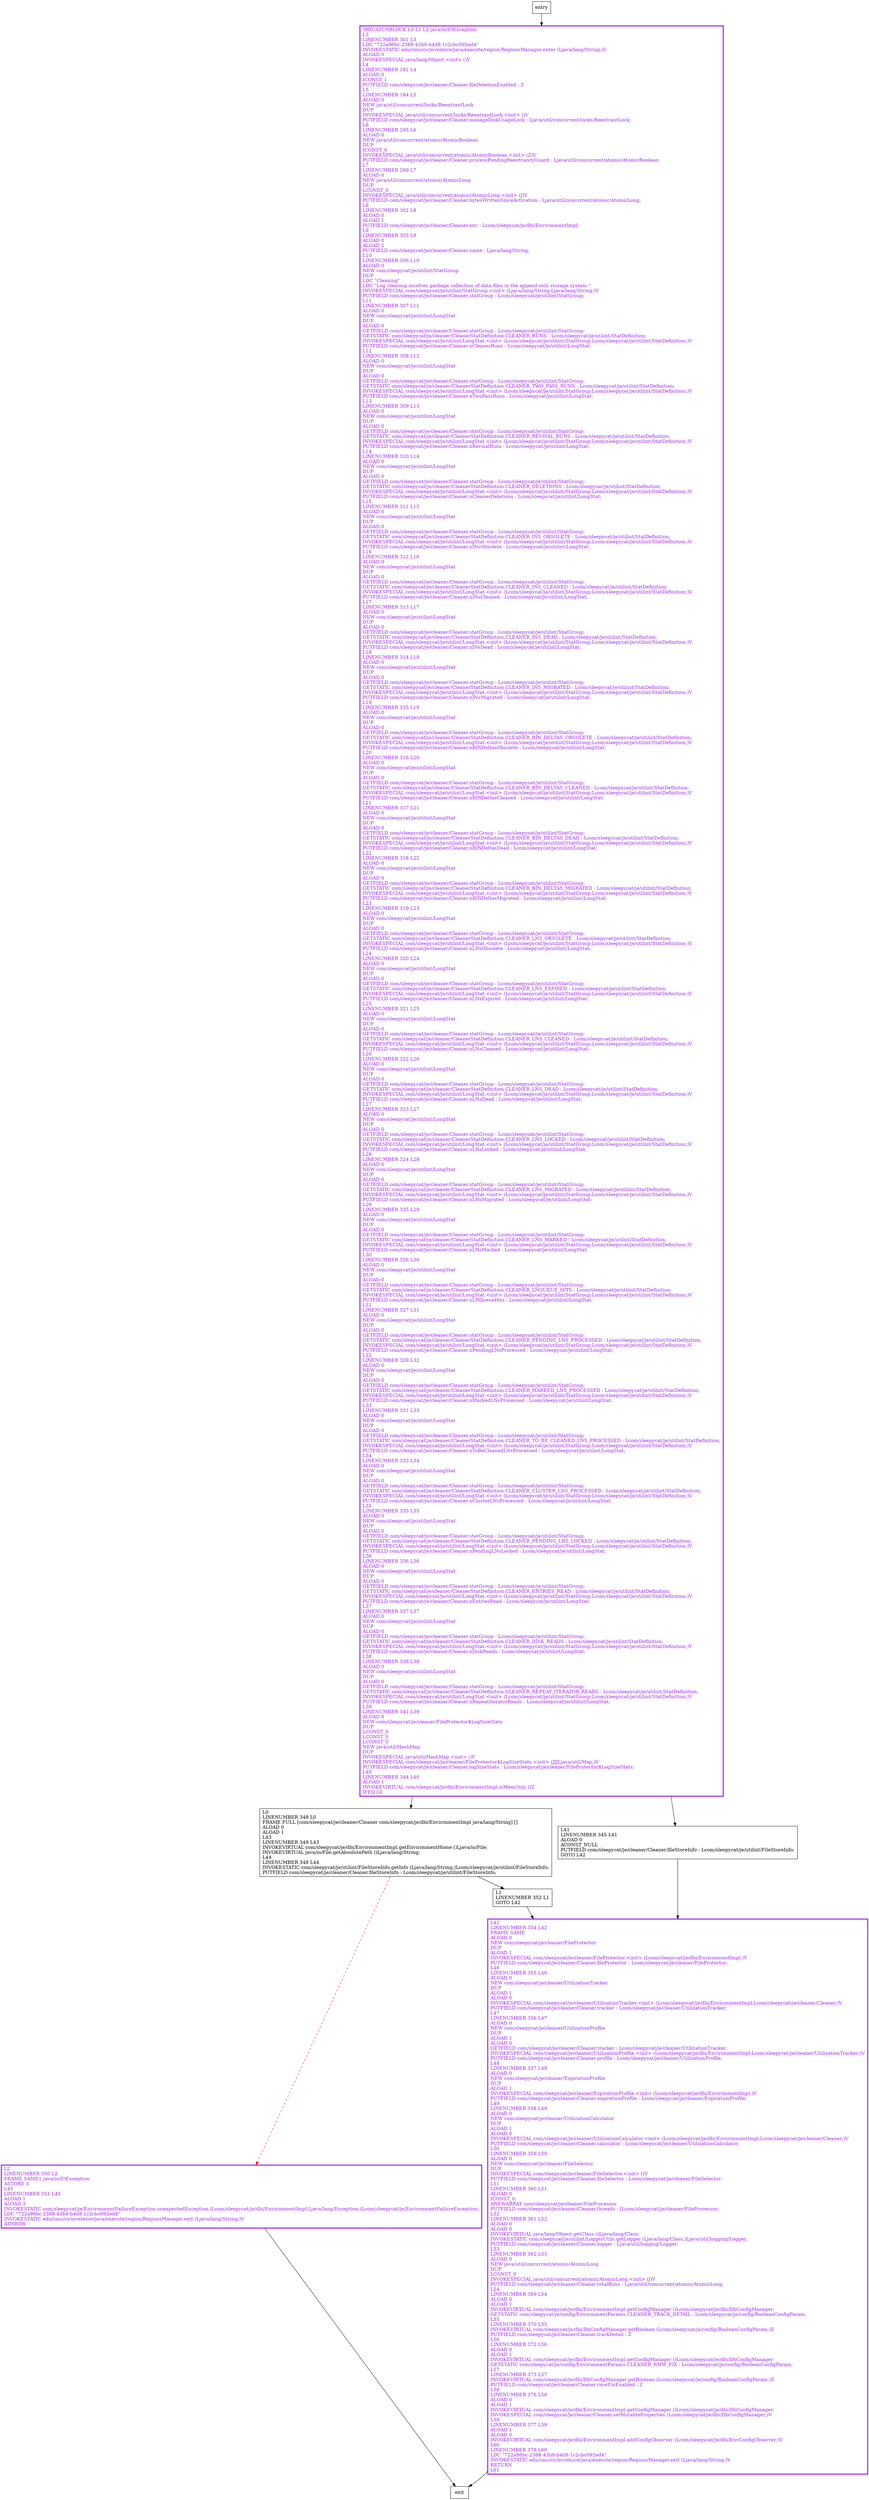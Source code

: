digraph <init> {
node [shape=record];
338613735 [label="L42\lLINENUMBER 354 L42\lFRAME SAME\lALOAD 0\lNEW com/sleepycat/je/cleaner/FileProtector\lDUP\lALOAD 1\lINVOKESPECIAL com/sleepycat/je/cleaner/FileProtector.\<init\> (Lcom/sleepycat/je/dbi/EnvironmentImpl;)V\lPUTFIELD com/sleepycat/je/cleaner/Cleaner.fileProtector : Lcom/sleepycat/je/cleaner/FileProtector;\lL46\lLINENUMBER 355 L46\lALOAD 0\lNEW com/sleepycat/je/cleaner/UtilizationTracker\lDUP\lALOAD 1\lALOAD 0\lINVOKESPECIAL com/sleepycat/je/cleaner/UtilizationTracker.\<init\> (Lcom/sleepycat/je/dbi/EnvironmentImpl;Lcom/sleepycat/je/cleaner/Cleaner;)V\lPUTFIELD com/sleepycat/je/cleaner/Cleaner.tracker : Lcom/sleepycat/je/cleaner/UtilizationTracker;\lL47\lLINENUMBER 356 L47\lALOAD 0\lNEW com/sleepycat/je/cleaner/UtilizationProfile\lDUP\lALOAD 1\lALOAD 0\lGETFIELD com/sleepycat/je/cleaner/Cleaner.tracker : Lcom/sleepycat/je/cleaner/UtilizationTracker;\lINVOKESPECIAL com/sleepycat/je/cleaner/UtilizationProfile.\<init\> (Lcom/sleepycat/je/dbi/EnvironmentImpl;Lcom/sleepycat/je/cleaner/UtilizationTracker;)V\lPUTFIELD com/sleepycat/je/cleaner/Cleaner.profile : Lcom/sleepycat/je/cleaner/UtilizationProfile;\lL48\lLINENUMBER 357 L48\lALOAD 0\lNEW com/sleepycat/je/cleaner/ExpirationProfile\lDUP\lALOAD 1\lINVOKESPECIAL com/sleepycat/je/cleaner/ExpirationProfile.\<init\> (Lcom/sleepycat/je/dbi/EnvironmentImpl;)V\lPUTFIELD com/sleepycat/je/cleaner/Cleaner.expirationProfile : Lcom/sleepycat/je/cleaner/ExpirationProfile;\lL49\lLINENUMBER 358 L49\lALOAD 0\lNEW com/sleepycat/je/cleaner/UtilizationCalculator\lDUP\lALOAD 1\lALOAD 0\lINVOKESPECIAL com/sleepycat/je/cleaner/UtilizationCalculator.\<init\> (Lcom/sleepycat/je/dbi/EnvironmentImpl;Lcom/sleepycat/je/cleaner/Cleaner;)V\lPUTFIELD com/sleepycat/je/cleaner/Cleaner.calculator : Lcom/sleepycat/je/cleaner/UtilizationCalculator;\lL50\lLINENUMBER 359 L50\lALOAD 0\lNEW com/sleepycat/je/cleaner/FileSelector\lDUP\lINVOKESPECIAL com/sleepycat/je/cleaner/FileSelector.\<init\> ()V\lPUTFIELD com/sleepycat/je/cleaner/Cleaner.fileSelector : Lcom/sleepycat/je/cleaner/FileSelector;\lL51\lLINENUMBER 360 L51\lALOAD 0\lICONST_0\lANEWARRAY com/sleepycat/je/cleaner/FileProcessor\lPUTFIELD com/sleepycat/je/cleaner/Cleaner.threads : [Lcom/sleepycat/je/cleaner/FileProcessor;\lL52\lLINENUMBER 361 L52\lALOAD 0\lALOAD 0\lINVOKEVIRTUAL java/lang/Object.getClass ()Ljava/lang/Class;\lINVOKESTATIC com/sleepycat/je/utilint/LoggerUtils.getLogger (Ljava/lang/Class;)Ljava/util/logging/Logger;\lPUTFIELD com/sleepycat/je/cleaner/Cleaner.logger : Ljava/util/logging/Logger;\lL53\lLINENUMBER 362 L53\lALOAD 0\lNEW java/util/concurrent/atomic/AtomicLong\lDUP\lLCONST_0\lINVOKESPECIAL java/util/concurrent/atomic/AtomicLong.\<init\> (J)V\lPUTFIELD com/sleepycat/je/cleaner/Cleaner.totalRuns : Ljava/util/concurrent/atomic/AtomicLong;\lL54\lLINENUMBER 369 L54\lALOAD 0\lALOAD 1\lINVOKEVIRTUAL com/sleepycat/je/dbi/EnvironmentImpl.getConfigManager ()Lcom/sleepycat/je/dbi/DbConfigManager;\lGETSTATIC com/sleepycat/je/config/EnvironmentParams.CLEANER_TRACK_DETAIL : Lcom/sleepycat/je/config/BooleanConfigParam;\lL55\lLINENUMBER 370 L55\lINVOKEVIRTUAL com/sleepycat/je/dbi/DbConfigManager.getBoolean (Lcom/sleepycat/je/config/BooleanConfigParam;)Z\lPUTFIELD com/sleepycat/je/cleaner/Cleaner.trackDetail : Z\lL56\lLINENUMBER 372 L56\lALOAD 0\lALOAD 1\lINVOKEVIRTUAL com/sleepycat/je/dbi/EnvironmentImpl.getConfigManager ()Lcom/sleepycat/je/dbi/DbConfigManager;\lGETSTATIC com/sleepycat/je/config/EnvironmentParams.CLEANER_RMW_FIX : Lcom/sleepycat/je/config/BooleanConfigParam;\lL57\lLINENUMBER 373 L57\lINVOKEVIRTUAL com/sleepycat/je/dbi/DbConfigManager.getBoolean (Lcom/sleepycat/je/config/BooleanConfigParam;)Z\lPUTFIELD com/sleepycat/je/cleaner/Cleaner.rmwFixEnabled : Z\lL58\lLINENUMBER 376 L58\lALOAD 0\lALOAD 1\lINVOKEVIRTUAL com/sleepycat/je/dbi/EnvironmentImpl.getConfigManager ()Lcom/sleepycat/je/dbi/DbConfigManager;\lINVOKESPECIAL com/sleepycat/je/cleaner/Cleaner.setMutableProperties (Lcom/sleepycat/je/dbi/DbConfigManager;)V\lL59\lLINENUMBER 377 L59\lALOAD 1\lALOAD 0\lINVOKEVIRTUAL com/sleepycat/je/dbi/EnvironmentImpl.addConfigObserver (Lcom/sleepycat/je/dbi/EnvConfigObserver;)V\lL60\lLINENUMBER 378 L60\lLDC \"722a96bc-2388-43b9-b4d8-1c2cbc092ed4\"\lINVOKESTATIC edu/cmu/cs/mvelezce/java/execute/region/RegionsManager.exit (Ljava/lang/String;)V\lRETURN\lL61\l"];
187837666 [label="L0\lLINENUMBER 348 L0\lFRAME FULL [com/sleepycat/je/cleaner/Cleaner com/sleepycat/je/dbi/EnvironmentImpl java/lang/String] []\lALOAD 0\lALOAD 1\lL43\lLINENUMBER 349 L43\lINVOKEVIRTUAL com/sleepycat/je/dbi/EnvironmentImpl.getEnvironmentHome ()Ljava/io/File;\lINVOKEVIRTUAL java/io/File.getAbsolutePath ()Ljava/lang/String;\lL44\lLINENUMBER 348 L44\lINVOKESTATIC com/sleepycat/je/utilint/FileStoreInfo.getInfo (Ljava/lang/String;)Lcom/sleepycat/je/utilint/FileStoreInfo;\lPUTFIELD com/sleepycat/je/cleaner/Cleaner.fileStoreInfo : Lcom/sleepycat/je/utilint/FileStoreInfo;\l"];
1250014554 [label="L2\lLINENUMBER 350 L2\lFRAME SAME1 java/io/IOException\lASTORE 3\lL45\lLINENUMBER 351 L45\lALOAD 1\lALOAD 3\lINVOKESTATIC com/sleepycat/je/EnvironmentFailureException.unexpectedException (Lcom/sleepycat/je/dbi/EnvironmentImpl;Ljava/lang/Exception;)Lcom/sleepycat/je/EnvironmentFailureException;\lLDC \"722a96bc-2388-43b9-b4d8-1c2cbc092ed4\"\lINVOKESTATIC edu/cmu/cs/mvelezce/java/execute/region/RegionsManager.exit (Ljava/lang/String;)V\lATHROW\l"];
249671141 [label="L41\lLINENUMBER 345 L41\lALOAD 0\lACONST_NULL\lPUTFIELD com/sleepycat/je/cleaner/Cleaner.fileStoreInfo : Lcom/sleepycat/je/utilint/FileStoreInfo;\lGOTO L42\l"];
540255558 [label="L1\lLINENUMBER 352 L1\lGOTO L42\l"];
932078938 [label="TRYCATCHBLOCK L0 L1 L2 java/io/IOException\lL3\lLINENUMBER 301 L3\lLDC \"722a96bc-2388-43b9-b4d8-1c2cbc092ed4\"\lINVOKESTATIC edu/cmu/cs/mvelezce/java/execute/region/RegionsManager.enter (Ljava/lang/String;)V\lALOAD 0\lINVOKESPECIAL java/lang/Object.\<init\> ()V\lL4\lLINENUMBER 181 L4\lALOAD 0\lICONST_1\lPUTFIELD com/sleepycat/je/cleaner/Cleaner.fileDeletionEnabled : Z\lL5\lLINENUMBER 184 L5\lALOAD 0\lNEW java/util/concurrent/locks/ReentrantLock\lDUP\lINVOKESPECIAL java/util/concurrent/locks/ReentrantLock.\<init\> ()V\lPUTFIELD com/sleepycat/je/cleaner/Cleaner.manageDiskUsageLock : Ljava/util/concurrent/locks/ReentrantLock;\lL6\lLINENUMBER 295 L6\lALOAD 0\lNEW java/util/concurrent/atomic/AtomicBoolean\lDUP\lICONST_0\lINVOKESPECIAL java/util/concurrent/atomic/AtomicBoolean.\<init\> (Z)V\lPUTFIELD com/sleepycat/je/cleaner/Cleaner.processPendingReentrancyGuard : Ljava/util/concurrent/atomic/AtomicBoolean;\lL7\lLINENUMBER 299 L7\lALOAD 0\lNEW java/util/concurrent/atomic/AtomicLong\lDUP\lLCONST_0\lINVOKESPECIAL java/util/concurrent/atomic/AtomicLong.\<init\> (J)V\lPUTFIELD com/sleepycat/je/cleaner/Cleaner.bytesWrittenSinceActivation : Ljava/util/concurrent/atomic/AtomicLong;\lL8\lLINENUMBER 302 L8\lALOAD 0\lALOAD 1\lPUTFIELD com/sleepycat/je/cleaner/Cleaner.env : Lcom/sleepycat/je/dbi/EnvironmentImpl;\lL9\lLINENUMBER 303 L9\lALOAD 0\lALOAD 2\lPUTFIELD com/sleepycat/je/cleaner/Cleaner.name : Ljava/lang/String;\lL10\lLINENUMBER 306 L10\lALOAD 0\lNEW com/sleepycat/je/utilint/StatGroup\lDUP\lLDC \"Cleaning\"\lLDC \"Log cleaning involves garbage collection of data files in the append-only storage system.\"\lINVOKESPECIAL com/sleepycat/je/utilint/StatGroup.\<init\> (Ljava/lang/String;Ljava/lang/String;)V\lPUTFIELD com/sleepycat/je/cleaner/Cleaner.statGroup : Lcom/sleepycat/je/utilint/StatGroup;\lL11\lLINENUMBER 307 L11\lALOAD 0\lNEW com/sleepycat/je/utilint/LongStat\lDUP\lALOAD 0\lGETFIELD com/sleepycat/je/cleaner/Cleaner.statGroup : Lcom/sleepycat/je/utilint/StatGroup;\lGETSTATIC com/sleepycat/je/cleaner/CleanerStatDefinition.CLEANER_RUNS : Lcom/sleepycat/je/utilint/StatDefinition;\lINVOKESPECIAL com/sleepycat/je/utilint/LongStat.\<init\> (Lcom/sleepycat/je/utilint/StatGroup;Lcom/sleepycat/je/utilint/StatDefinition;)V\lPUTFIELD com/sleepycat/je/cleaner/Cleaner.nCleanerRuns : Lcom/sleepycat/je/utilint/LongStat;\lL12\lLINENUMBER 308 L12\lALOAD 0\lNEW com/sleepycat/je/utilint/LongStat\lDUP\lALOAD 0\lGETFIELD com/sleepycat/je/cleaner/Cleaner.statGroup : Lcom/sleepycat/je/utilint/StatGroup;\lGETSTATIC com/sleepycat/je/cleaner/CleanerStatDefinition.CLEANER_TWO_PASS_RUNS : Lcom/sleepycat/je/utilint/StatDefinition;\lINVOKESPECIAL com/sleepycat/je/utilint/LongStat.\<init\> (Lcom/sleepycat/je/utilint/StatGroup;Lcom/sleepycat/je/utilint/StatDefinition;)V\lPUTFIELD com/sleepycat/je/cleaner/Cleaner.nTwoPassRuns : Lcom/sleepycat/je/utilint/LongStat;\lL13\lLINENUMBER 309 L13\lALOAD 0\lNEW com/sleepycat/je/utilint/LongStat\lDUP\lALOAD 0\lGETFIELD com/sleepycat/je/cleaner/Cleaner.statGroup : Lcom/sleepycat/je/utilint/StatGroup;\lGETSTATIC com/sleepycat/je/cleaner/CleanerStatDefinition.CLEANER_REVISAL_RUNS : Lcom/sleepycat/je/utilint/StatDefinition;\lINVOKESPECIAL com/sleepycat/je/utilint/LongStat.\<init\> (Lcom/sleepycat/je/utilint/StatGroup;Lcom/sleepycat/je/utilint/StatDefinition;)V\lPUTFIELD com/sleepycat/je/cleaner/Cleaner.nRevisalRuns : Lcom/sleepycat/je/utilint/LongStat;\lL14\lLINENUMBER 310 L14\lALOAD 0\lNEW com/sleepycat/je/utilint/LongStat\lDUP\lALOAD 0\lGETFIELD com/sleepycat/je/cleaner/Cleaner.statGroup : Lcom/sleepycat/je/utilint/StatGroup;\lGETSTATIC com/sleepycat/je/cleaner/CleanerStatDefinition.CLEANER_DELETIONS : Lcom/sleepycat/je/utilint/StatDefinition;\lINVOKESPECIAL com/sleepycat/je/utilint/LongStat.\<init\> (Lcom/sleepycat/je/utilint/StatGroup;Lcom/sleepycat/je/utilint/StatDefinition;)V\lPUTFIELD com/sleepycat/je/cleaner/Cleaner.nCleanerDeletions : Lcom/sleepycat/je/utilint/LongStat;\lL15\lLINENUMBER 311 L15\lALOAD 0\lNEW com/sleepycat/je/utilint/LongStat\lDUP\lALOAD 0\lGETFIELD com/sleepycat/je/cleaner/Cleaner.statGroup : Lcom/sleepycat/je/utilint/StatGroup;\lGETSTATIC com/sleepycat/je/cleaner/CleanerStatDefinition.CLEANER_INS_OBSOLETE : Lcom/sleepycat/je/utilint/StatDefinition;\lINVOKESPECIAL com/sleepycat/je/utilint/LongStat.\<init\> (Lcom/sleepycat/je/utilint/StatGroup;Lcom/sleepycat/je/utilint/StatDefinition;)V\lPUTFIELD com/sleepycat/je/cleaner/Cleaner.nINsObsolete : Lcom/sleepycat/je/utilint/LongStat;\lL16\lLINENUMBER 312 L16\lALOAD 0\lNEW com/sleepycat/je/utilint/LongStat\lDUP\lALOAD 0\lGETFIELD com/sleepycat/je/cleaner/Cleaner.statGroup : Lcom/sleepycat/je/utilint/StatGroup;\lGETSTATIC com/sleepycat/je/cleaner/CleanerStatDefinition.CLEANER_INS_CLEANED : Lcom/sleepycat/je/utilint/StatDefinition;\lINVOKESPECIAL com/sleepycat/je/utilint/LongStat.\<init\> (Lcom/sleepycat/je/utilint/StatGroup;Lcom/sleepycat/je/utilint/StatDefinition;)V\lPUTFIELD com/sleepycat/je/cleaner/Cleaner.nINsCleaned : Lcom/sleepycat/je/utilint/LongStat;\lL17\lLINENUMBER 313 L17\lALOAD 0\lNEW com/sleepycat/je/utilint/LongStat\lDUP\lALOAD 0\lGETFIELD com/sleepycat/je/cleaner/Cleaner.statGroup : Lcom/sleepycat/je/utilint/StatGroup;\lGETSTATIC com/sleepycat/je/cleaner/CleanerStatDefinition.CLEANER_INS_DEAD : Lcom/sleepycat/je/utilint/StatDefinition;\lINVOKESPECIAL com/sleepycat/je/utilint/LongStat.\<init\> (Lcom/sleepycat/je/utilint/StatGroup;Lcom/sleepycat/je/utilint/StatDefinition;)V\lPUTFIELD com/sleepycat/je/cleaner/Cleaner.nINsDead : Lcom/sleepycat/je/utilint/LongStat;\lL18\lLINENUMBER 314 L18\lALOAD 0\lNEW com/sleepycat/je/utilint/LongStat\lDUP\lALOAD 0\lGETFIELD com/sleepycat/je/cleaner/Cleaner.statGroup : Lcom/sleepycat/je/utilint/StatGroup;\lGETSTATIC com/sleepycat/je/cleaner/CleanerStatDefinition.CLEANER_INS_MIGRATED : Lcom/sleepycat/je/utilint/StatDefinition;\lINVOKESPECIAL com/sleepycat/je/utilint/LongStat.\<init\> (Lcom/sleepycat/je/utilint/StatGroup;Lcom/sleepycat/je/utilint/StatDefinition;)V\lPUTFIELD com/sleepycat/je/cleaner/Cleaner.nINsMigrated : Lcom/sleepycat/je/utilint/LongStat;\lL19\lLINENUMBER 315 L19\lALOAD 0\lNEW com/sleepycat/je/utilint/LongStat\lDUP\lALOAD 0\lGETFIELD com/sleepycat/je/cleaner/Cleaner.statGroup : Lcom/sleepycat/je/utilint/StatGroup;\lGETSTATIC com/sleepycat/je/cleaner/CleanerStatDefinition.CLEANER_BIN_DELTAS_OBSOLETE : Lcom/sleepycat/je/utilint/StatDefinition;\lINVOKESPECIAL com/sleepycat/je/utilint/LongStat.\<init\> (Lcom/sleepycat/je/utilint/StatGroup;Lcom/sleepycat/je/utilint/StatDefinition;)V\lPUTFIELD com/sleepycat/je/cleaner/Cleaner.nBINDeltasObsolete : Lcom/sleepycat/je/utilint/LongStat;\lL20\lLINENUMBER 316 L20\lALOAD 0\lNEW com/sleepycat/je/utilint/LongStat\lDUP\lALOAD 0\lGETFIELD com/sleepycat/je/cleaner/Cleaner.statGroup : Lcom/sleepycat/je/utilint/StatGroup;\lGETSTATIC com/sleepycat/je/cleaner/CleanerStatDefinition.CLEANER_BIN_DELTAS_CLEANED : Lcom/sleepycat/je/utilint/StatDefinition;\lINVOKESPECIAL com/sleepycat/je/utilint/LongStat.\<init\> (Lcom/sleepycat/je/utilint/StatGroup;Lcom/sleepycat/je/utilint/StatDefinition;)V\lPUTFIELD com/sleepycat/je/cleaner/Cleaner.nBINDeltasCleaned : Lcom/sleepycat/je/utilint/LongStat;\lL21\lLINENUMBER 317 L21\lALOAD 0\lNEW com/sleepycat/je/utilint/LongStat\lDUP\lALOAD 0\lGETFIELD com/sleepycat/je/cleaner/Cleaner.statGroup : Lcom/sleepycat/je/utilint/StatGroup;\lGETSTATIC com/sleepycat/je/cleaner/CleanerStatDefinition.CLEANER_BIN_DELTAS_DEAD : Lcom/sleepycat/je/utilint/StatDefinition;\lINVOKESPECIAL com/sleepycat/je/utilint/LongStat.\<init\> (Lcom/sleepycat/je/utilint/StatGroup;Lcom/sleepycat/je/utilint/StatDefinition;)V\lPUTFIELD com/sleepycat/je/cleaner/Cleaner.nBINDeltasDead : Lcom/sleepycat/je/utilint/LongStat;\lL22\lLINENUMBER 318 L22\lALOAD 0\lNEW com/sleepycat/je/utilint/LongStat\lDUP\lALOAD 0\lGETFIELD com/sleepycat/je/cleaner/Cleaner.statGroup : Lcom/sleepycat/je/utilint/StatGroup;\lGETSTATIC com/sleepycat/je/cleaner/CleanerStatDefinition.CLEANER_BIN_DELTAS_MIGRATED : Lcom/sleepycat/je/utilint/StatDefinition;\lINVOKESPECIAL com/sleepycat/je/utilint/LongStat.\<init\> (Lcom/sleepycat/je/utilint/StatGroup;Lcom/sleepycat/je/utilint/StatDefinition;)V\lPUTFIELD com/sleepycat/je/cleaner/Cleaner.nBINDeltasMigrated : Lcom/sleepycat/je/utilint/LongStat;\lL23\lLINENUMBER 319 L23\lALOAD 0\lNEW com/sleepycat/je/utilint/LongStat\lDUP\lALOAD 0\lGETFIELD com/sleepycat/je/cleaner/Cleaner.statGroup : Lcom/sleepycat/je/utilint/StatGroup;\lGETSTATIC com/sleepycat/je/cleaner/CleanerStatDefinition.CLEANER_LNS_OBSOLETE : Lcom/sleepycat/je/utilint/StatDefinition;\lINVOKESPECIAL com/sleepycat/je/utilint/LongStat.\<init\> (Lcom/sleepycat/je/utilint/StatGroup;Lcom/sleepycat/je/utilint/StatDefinition;)V\lPUTFIELD com/sleepycat/je/cleaner/Cleaner.nLNsObsolete : Lcom/sleepycat/je/utilint/LongStat;\lL24\lLINENUMBER 320 L24\lALOAD 0\lNEW com/sleepycat/je/utilint/LongStat\lDUP\lALOAD 0\lGETFIELD com/sleepycat/je/cleaner/Cleaner.statGroup : Lcom/sleepycat/je/utilint/StatGroup;\lGETSTATIC com/sleepycat/je/cleaner/CleanerStatDefinition.CLEANER_LNS_EXPIRED : Lcom/sleepycat/je/utilint/StatDefinition;\lINVOKESPECIAL com/sleepycat/je/utilint/LongStat.\<init\> (Lcom/sleepycat/je/utilint/StatGroup;Lcom/sleepycat/je/utilint/StatDefinition;)V\lPUTFIELD com/sleepycat/je/cleaner/Cleaner.nLNsExpired : Lcom/sleepycat/je/utilint/LongStat;\lL25\lLINENUMBER 321 L25\lALOAD 0\lNEW com/sleepycat/je/utilint/LongStat\lDUP\lALOAD 0\lGETFIELD com/sleepycat/je/cleaner/Cleaner.statGroup : Lcom/sleepycat/je/utilint/StatGroup;\lGETSTATIC com/sleepycat/je/cleaner/CleanerStatDefinition.CLEANER_LNS_CLEANED : Lcom/sleepycat/je/utilint/StatDefinition;\lINVOKESPECIAL com/sleepycat/je/utilint/LongStat.\<init\> (Lcom/sleepycat/je/utilint/StatGroup;Lcom/sleepycat/je/utilint/StatDefinition;)V\lPUTFIELD com/sleepycat/je/cleaner/Cleaner.nLNsCleaned : Lcom/sleepycat/je/utilint/LongStat;\lL26\lLINENUMBER 322 L26\lALOAD 0\lNEW com/sleepycat/je/utilint/LongStat\lDUP\lALOAD 0\lGETFIELD com/sleepycat/je/cleaner/Cleaner.statGroup : Lcom/sleepycat/je/utilint/StatGroup;\lGETSTATIC com/sleepycat/je/cleaner/CleanerStatDefinition.CLEANER_LNS_DEAD : Lcom/sleepycat/je/utilint/StatDefinition;\lINVOKESPECIAL com/sleepycat/je/utilint/LongStat.\<init\> (Lcom/sleepycat/je/utilint/StatGroup;Lcom/sleepycat/je/utilint/StatDefinition;)V\lPUTFIELD com/sleepycat/je/cleaner/Cleaner.nLNsDead : Lcom/sleepycat/je/utilint/LongStat;\lL27\lLINENUMBER 323 L27\lALOAD 0\lNEW com/sleepycat/je/utilint/LongStat\lDUP\lALOAD 0\lGETFIELD com/sleepycat/je/cleaner/Cleaner.statGroup : Lcom/sleepycat/je/utilint/StatGroup;\lGETSTATIC com/sleepycat/je/cleaner/CleanerStatDefinition.CLEANER_LNS_LOCKED : Lcom/sleepycat/je/utilint/StatDefinition;\lINVOKESPECIAL com/sleepycat/je/utilint/LongStat.\<init\> (Lcom/sleepycat/je/utilint/StatGroup;Lcom/sleepycat/je/utilint/StatDefinition;)V\lPUTFIELD com/sleepycat/je/cleaner/Cleaner.nLNsLocked : Lcom/sleepycat/je/utilint/LongStat;\lL28\lLINENUMBER 324 L28\lALOAD 0\lNEW com/sleepycat/je/utilint/LongStat\lDUP\lALOAD 0\lGETFIELD com/sleepycat/je/cleaner/Cleaner.statGroup : Lcom/sleepycat/je/utilint/StatGroup;\lGETSTATIC com/sleepycat/je/cleaner/CleanerStatDefinition.CLEANER_LNS_MIGRATED : Lcom/sleepycat/je/utilint/StatDefinition;\lINVOKESPECIAL com/sleepycat/je/utilint/LongStat.\<init\> (Lcom/sleepycat/je/utilint/StatGroup;Lcom/sleepycat/je/utilint/StatDefinition;)V\lPUTFIELD com/sleepycat/je/cleaner/Cleaner.nLNsMigrated : Lcom/sleepycat/je/utilint/LongStat;\lL29\lLINENUMBER 325 L29\lALOAD 0\lNEW com/sleepycat/je/utilint/LongStat\lDUP\lALOAD 0\lGETFIELD com/sleepycat/je/cleaner/Cleaner.statGroup : Lcom/sleepycat/je/utilint/StatGroup;\lGETSTATIC com/sleepycat/je/cleaner/CleanerStatDefinition.CLEANER_LNS_MARKED : Lcom/sleepycat/je/utilint/StatDefinition;\lINVOKESPECIAL com/sleepycat/je/utilint/LongStat.\<init\> (Lcom/sleepycat/je/utilint/StatGroup;Lcom/sleepycat/je/utilint/StatDefinition;)V\lPUTFIELD com/sleepycat/je/cleaner/Cleaner.nLNsMarked : Lcom/sleepycat/je/utilint/LongStat;\lL30\lLINENUMBER 326 L30\lALOAD 0\lNEW com/sleepycat/je/utilint/LongStat\lDUP\lALOAD 0\lGETFIELD com/sleepycat/je/cleaner/Cleaner.statGroup : Lcom/sleepycat/je/utilint/StatGroup;\lGETSTATIC com/sleepycat/je/cleaner/CleanerStatDefinition.CLEANER_LNQUEUE_HITS : Lcom/sleepycat/je/utilint/StatDefinition;\lINVOKESPECIAL com/sleepycat/je/utilint/LongStat.\<init\> (Lcom/sleepycat/je/utilint/StatGroup;Lcom/sleepycat/je/utilint/StatDefinition;)V\lPUTFIELD com/sleepycat/je/cleaner/Cleaner.nLNQueueHits : Lcom/sleepycat/je/utilint/LongStat;\lL31\lLINENUMBER 327 L31\lALOAD 0\lNEW com/sleepycat/je/utilint/LongStat\lDUP\lALOAD 0\lGETFIELD com/sleepycat/je/cleaner/Cleaner.statGroup : Lcom/sleepycat/je/utilint/StatGroup;\lGETSTATIC com/sleepycat/je/cleaner/CleanerStatDefinition.CLEANER_PENDING_LNS_PROCESSED : Lcom/sleepycat/je/utilint/StatDefinition;\lINVOKESPECIAL com/sleepycat/je/utilint/LongStat.\<init\> (Lcom/sleepycat/je/utilint/StatGroup;Lcom/sleepycat/je/utilint/StatDefinition;)V\lPUTFIELD com/sleepycat/je/cleaner/Cleaner.nPendingLNsProcessed : Lcom/sleepycat/je/utilint/LongStat;\lL32\lLINENUMBER 329 L32\lALOAD 0\lNEW com/sleepycat/je/utilint/LongStat\lDUP\lALOAD 0\lGETFIELD com/sleepycat/je/cleaner/Cleaner.statGroup : Lcom/sleepycat/je/utilint/StatGroup;\lGETSTATIC com/sleepycat/je/cleaner/CleanerStatDefinition.CLEANER_MARKED_LNS_PROCESSED : Lcom/sleepycat/je/utilint/StatDefinition;\lINVOKESPECIAL com/sleepycat/je/utilint/LongStat.\<init\> (Lcom/sleepycat/je/utilint/StatGroup;Lcom/sleepycat/je/utilint/StatDefinition;)V\lPUTFIELD com/sleepycat/je/cleaner/Cleaner.nMarkedLNsProcessed : Lcom/sleepycat/je/utilint/LongStat;\lL33\lLINENUMBER 331 L33\lALOAD 0\lNEW com/sleepycat/je/utilint/LongStat\lDUP\lALOAD 0\lGETFIELD com/sleepycat/je/cleaner/Cleaner.statGroup : Lcom/sleepycat/je/utilint/StatGroup;\lGETSTATIC com/sleepycat/je/cleaner/CleanerStatDefinition.CLEANER_TO_BE_CLEANED_LNS_PROCESSED : Lcom/sleepycat/je/utilint/StatDefinition;\lINVOKESPECIAL com/sleepycat/je/utilint/LongStat.\<init\> (Lcom/sleepycat/je/utilint/StatGroup;Lcom/sleepycat/je/utilint/StatDefinition;)V\lPUTFIELD com/sleepycat/je/cleaner/Cleaner.nToBeCleanedLNsProcessed : Lcom/sleepycat/je/utilint/LongStat;\lL34\lLINENUMBER 333 L34\lALOAD 0\lNEW com/sleepycat/je/utilint/LongStat\lDUP\lALOAD 0\lGETFIELD com/sleepycat/je/cleaner/Cleaner.statGroup : Lcom/sleepycat/je/utilint/StatGroup;\lGETSTATIC com/sleepycat/je/cleaner/CleanerStatDefinition.CLEANER_CLUSTER_LNS_PROCESSED : Lcom/sleepycat/je/utilint/StatDefinition;\lINVOKESPECIAL com/sleepycat/je/utilint/LongStat.\<init\> (Lcom/sleepycat/je/utilint/StatGroup;Lcom/sleepycat/je/utilint/StatDefinition;)V\lPUTFIELD com/sleepycat/je/cleaner/Cleaner.nClusterLNsProcessed : Lcom/sleepycat/je/utilint/LongStat;\lL35\lLINENUMBER 335 L35\lALOAD 0\lNEW com/sleepycat/je/utilint/LongStat\lDUP\lALOAD 0\lGETFIELD com/sleepycat/je/cleaner/Cleaner.statGroup : Lcom/sleepycat/je/utilint/StatGroup;\lGETSTATIC com/sleepycat/je/cleaner/CleanerStatDefinition.CLEANER_PENDING_LNS_LOCKED : Lcom/sleepycat/je/utilint/StatDefinition;\lINVOKESPECIAL com/sleepycat/je/utilint/LongStat.\<init\> (Lcom/sleepycat/je/utilint/StatGroup;Lcom/sleepycat/je/utilint/StatDefinition;)V\lPUTFIELD com/sleepycat/je/cleaner/Cleaner.nPendingLNsLocked : Lcom/sleepycat/je/utilint/LongStat;\lL36\lLINENUMBER 336 L36\lALOAD 0\lNEW com/sleepycat/je/utilint/LongStat\lDUP\lALOAD 0\lGETFIELD com/sleepycat/je/cleaner/Cleaner.statGroup : Lcom/sleepycat/je/utilint/StatGroup;\lGETSTATIC com/sleepycat/je/cleaner/CleanerStatDefinition.CLEANER_ENTRIES_READ : Lcom/sleepycat/je/utilint/StatDefinition;\lINVOKESPECIAL com/sleepycat/je/utilint/LongStat.\<init\> (Lcom/sleepycat/je/utilint/StatGroup;Lcom/sleepycat/je/utilint/StatDefinition;)V\lPUTFIELD com/sleepycat/je/cleaner/Cleaner.nEntriesRead : Lcom/sleepycat/je/utilint/LongStat;\lL37\lLINENUMBER 337 L37\lALOAD 0\lNEW com/sleepycat/je/utilint/LongStat\lDUP\lALOAD 0\lGETFIELD com/sleepycat/je/cleaner/Cleaner.statGroup : Lcom/sleepycat/je/utilint/StatGroup;\lGETSTATIC com/sleepycat/je/cleaner/CleanerStatDefinition.CLEANER_DISK_READS : Lcom/sleepycat/je/utilint/StatDefinition;\lINVOKESPECIAL com/sleepycat/je/utilint/LongStat.\<init\> (Lcom/sleepycat/je/utilint/StatGroup;Lcom/sleepycat/je/utilint/StatDefinition;)V\lPUTFIELD com/sleepycat/je/cleaner/Cleaner.nDiskReads : Lcom/sleepycat/je/utilint/LongStat;\lL38\lLINENUMBER 338 L38\lALOAD 0\lNEW com/sleepycat/je/utilint/LongStat\lDUP\lALOAD 0\lGETFIELD com/sleepycat/je/cleaner/Cleaner.statGroup : Lcom/sleepycat/je/utilint/StatGroup;\lGETSTATIC com/sleepycat/je/cleaner/CleanerStatDefinition.CLEANER_REPEAT_ITERATOR_READS : Lcom/sleepycat/je/utilint/StatDefinition;\lINVOKESPECIAL com/sleepycat/je/utilint/LongStat.\<init\> (Lcom/sleepycat/je/utilint/StatGroup;Lcom/sleepycat/je/utilint/StatDefinition;)V\lPUTFIELD com/sleepycat/je/cleaner/Cleaner.nRepeatIteratorReads : Lcom/sleepycat/je/utilint/LongStat;\lL39\lLINENUMBER 341 L39\lALOAD 0\lNEW com/sleepycat/je/cleaner/FileProtector$LogSizeStats\lDUP\lLCONST_0\lLCONST_0\lLCONST_0\lNEW java/util/HashMap\lDUP\lINVOKESPECIAL java/util/HashMap.\<init\> ()V\lINVOKESPECIAL com/sleepycat/je/cleaner/FileProtector$LogSizeStats.\<init\> (JJJLjava/util/Map;)V\lPUTFIELD com/sleepycat/je/cleaner/Cleaner.logSizeStats : Lcom/sleepycat/je/cleaner/FileProtector$LogSizeStats;\lL40\lLINENUMBER 344 L40\lALOAD 1\lINVOKEVIRTUAL com/sleepycat/je/dbi/EnvironmentImpl.isMemOnly ()Z\lIFEQ L0\l"];
entry;
exit;
entry -> 932078938
338613735 -> exit
187837666 -> 1250014554 [style=dashed, color=red]
187837666 -> 540255558
1250014554 -> exit
249671141 -> 338613735
540255558 -> 338613735
932078938 -> 187837666
932078938 -> 249671141
338613735[fontcolor="purple", penwidth=3, color="purple"];
1250014554[fontcolor="purple", penwidth=3, color="purple"];
932078938[fontcolor="purple", penwidth=3, color="purple"];
}
